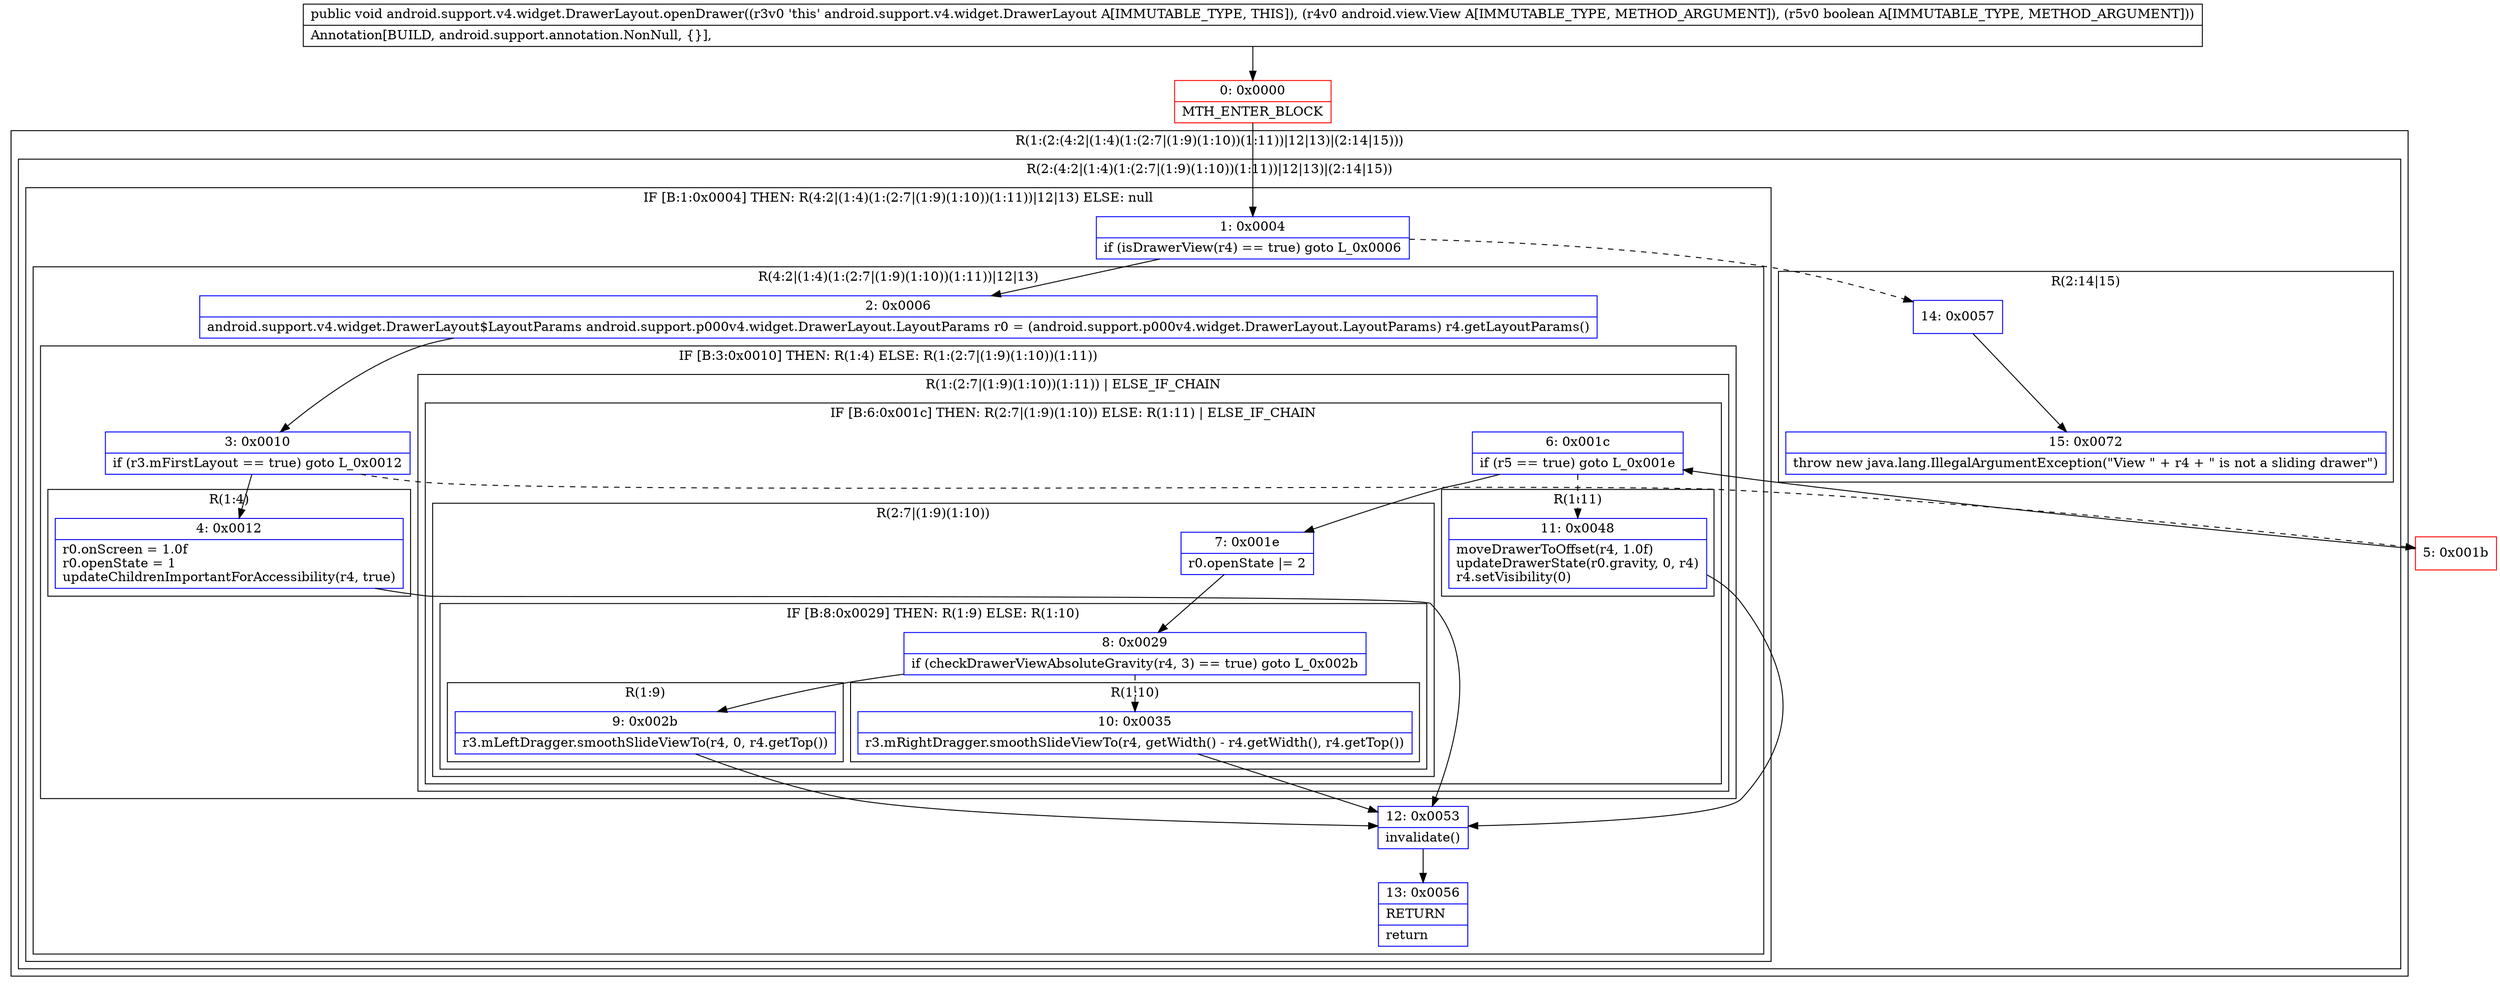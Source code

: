 digraph "CFG forandroid.support.v4.widget.DrawerLayout.openDrawer(Landroid\/view\/View;Z)V" {
subgraph cluster_Region_986319107 {
label = "R(1:(2:(4:2|(1:4)(1:(2:7|(1:9)(1:10))(1:11))|12|13)|(2:14|15)))";
node [shape=record,color=blue];
subgraph cluster_Region_2136739830 {
label = "R(2:(4:2|(1:4)(1:(2:7|(1:9)(1:10))(1:11))|12|13)|(2:14|15))";
node [shape=record,color=blue];
subgraph cluster_IfRegion_191289704 {
label = "IF [B:1:0x0004] THEN: R(4:2|(1:4)(1:(2:7|(1:9)(1:10))(1:11))|12|13) ELSE: null";
node [shape=record,color=blue];
Node_1 [shape=record,label="{1\:\ 0x0004|if (isDrawerView(r4) == true) goto L_0x0006\l}"];
subgraph cluster_Region_1846804927 {
label = "R(4:2|(1:4)(1:(2:7|(1:9)(1:10))(1:11))|12|13)";
node [shape=record,color=blue];
Node_2 [shape=record,label="{2\:\ 0x0006|android.support.v4.widget.DrawerLayout$LayoutParams android.support.p000v4.widget.DrawerLayout.LayoutParams r0 = (android.support.p000v4.widget.DrawerLayout.LayoutParams) r4.getLayoutParams()\l}"];
subgraph cluster_IfRegion_775185056 {
label = "IF [B:3:0x0010] THEN: R(1:4) ELSE: R(1:(2:7|(1:9)(1:10))(1:11))";
node [shape=record,color=blue];
Node_3 [shape=record,label="{3\:\ 0x0010|if (r3.mFirstLayout == true) goto L_0x0012\l}"];
subgraph cluster_Region_2106817879 {
label = "R(1:4)";
node [shape=record,color=blue];
Node_4 [shape=record,label="{4\:\ 0x0012|r0.onScreen = 1.0f\lr0.openState = 1\lupdateChildrenImportantForAccessibility(r4, true)\l}"];
}
subgraph cluster_Region_1155331188 {
label = "R(1:(2:7|(1:9)(1:10))(1:11)) | ELSE_IF_CHAIN\l";
node [shape=record,color=blue];
subgraph cluster_IfRegion_1541431462 {
label = "IF [B:6:0x001c] THEN: R(2:7|(1:9)(1:10)) ELSE: R(1:11) | ELSE_IF_CHAIN\l";
node [shape=record,color=blue];
Node_6 [shape=record,label="{6\:\ 0x001c|if (r5 == true) goto L_0x001e\l}"];
subgraph cluster_Region_541013825 {
label = "R(2:7|(1:9)(1:10))";
node [shape=record,color=blue];
Node_7 [shape=record,label="{7\:\ 0x001e|r0.openState \|= 2\l}"];
subgraph cluster_IfRegion_1727029035 {
label = "IF [B:8:0x0029] THEN: R(1:9) ELSE: R(1:10)";
node [shape=record,color=blue];
Node_8 [shape=record,label="{8\:\ 0x0029|if (checkDrawerViewAbsoluteGravity(r4, 3) == true) goto L_0x002b\l}"];
subgraph cluster_Region_1801191479 {
label = "R(1:9)";
node [shape=record,color=blue];
Node_9 [shape=record,label="{9\:\ 0x002b|r3.mLeftDragger.smoothSlideViewTo(r4, 0, r4.getTop())\l}"];
}
subgraph cluster_Region_1216358012 {
label = "R(1:10)";
node [shape=record,color=blue];
Node_10 [shape=record,label="{10\:\ 0x0035|r3.mRightDragger.smoothSlideViewTo(r4, getWidth() \- r4.getWidth(), r4.getTop())\l}"];
}
}
}
subgraph cluster_Region_1129842025 {
label = "R(1:11)";
node [shape=record,color=blue];
Node_11 [shape=record,label="{11\:\ 0x0048|moveDrawerToOffset(r4, 1.0f)\lupdateDrawerState(r0.gravity, 0, r4)\lr4.setVisibility(0)\l}"];
}
}
}
}
Node_12 [shape=record,label="{12\:\ 0x0053|invalidate()\l}"];
Node_13 [shape=record,label="{13\:\ 0x0056|RETURN\l|return\l}"];
}
}
subgraph cluster_Region_272468634 {
label = "R(2:14|15)";
node [shape=record,color=blue];
Node_14 [shape=record,label="{14\:\ 0x0057}"];
Node_15 [shape=record,label="{15\:\ 0x0072|throw new java.lang.IllegalArgumentException(\"View \" + r4 + \" is not a sliding drawer\")\l}"];
}
}
}
Node_0 [shape=record,color=red,label="{0\:\ 0x0000|MTH_ENTER_BLOCK\l}"];
Node_5 [shape=record,color=red,label="{5\:\ 0x001b}"];
MethodNode[shape=record,label="{public void android.support.v4.widget.DrawerLayout.openDrawer((r3v0 'this' android.support.v4.widget.DrawerLayout A[IMMUTABLE_TYPE, THIS]), (r4v0 android.view.View A[IMMUTABLE_TYPE, METHOD_ARGUMENT]), (r5v0 boolean A[IMMUTABLE_TYPE, METHOD_ARGUMENT]))  | Annotation[BUILD, android.support.annotation.NonNull, \{\}], \l}"];
MethodNode -> Node_0;
Node_1 -> Node_2;
Node_1 -> Node_14[style=dashed];
Node_2 -> Node_3;
Node_3 -> Node_4;
Node_3 -> Node_5[style=dashed];
Node_4 -> Node_12;
Node_6 -> Node_7;
Node_6 -> Node_11[style=dashed];
Node_7 -> Node_8;
Node_8 -> Node_9;
Node_8 -> Node_10[style=dashed];
Node_9 -> Node_12;
Node_10 -> Node_12;
Node_11 -> Node_12;
Node_12 -> Node_13;
Node_14 -> Node_15;
Node_0 -> Node_1;
Node_5 -> Node_6;
}

